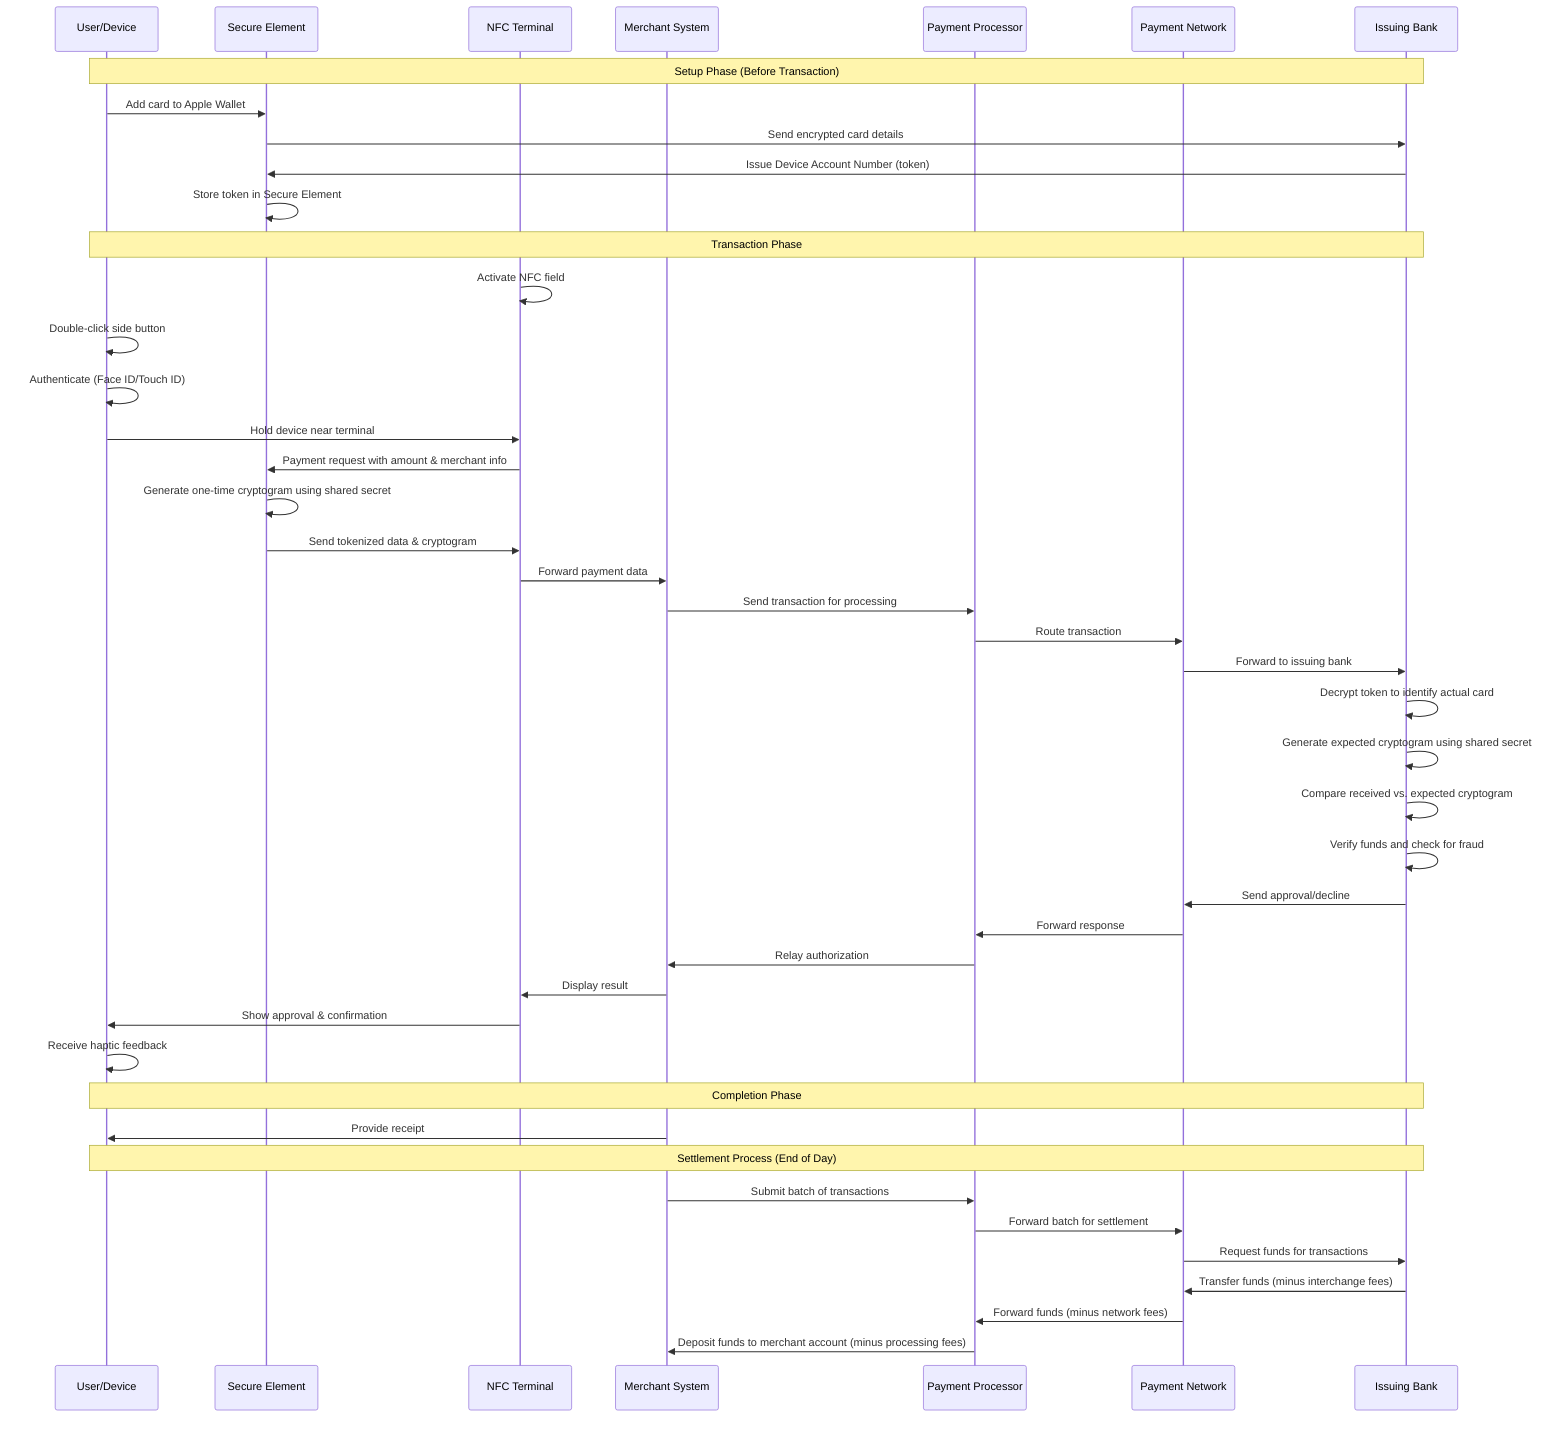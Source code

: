 sequenceDiagram
  participant U as User/Device
  participant SE as Secure Element
  participant NT as NFC Terminal
  participant M as Merchant System
  participant P as Payment Processor
  participant N as Payment Network
  participant IB as Issuing Bank

  Note over U, IB: Setup Phase (Before Transaction)
  U ->> SE: Add card to Apple Wallet
  SE ->> IB: Send encrypted card details
  IB ->> SE: Issue Device Account Number (token)
  SE ->> SE: Store token in Secure Element

  Note over U, IB: Transaction Phase
  NT ->> NT: Activate NFC field
  U ->> U: Double-click side button
  U ->> U: Authenticate (Face ID/Touch ID)
  U ->> NT: Hold device near terminal
  NT ->> SE: Payment request with amount & merchant info
  SE ->> SE: Generate one-time cryptogram using shared secret
  SE ->> NT: Send tokenized data & cryptogram
  NT ->> M: Forward payment data
  M ->> P: Send transaction for processing
  P ->> N: Route transaction
  N ->> IB: Forward to issuing bank
  IB ->> IB: Decrypt token to identify actual card
  IB ->> IB: Generate expected cryptogram using shared secret
  IB ->> IB: Compare received vs. expected cryptogram
  IB ->> IB: Verify funds and check for fraud
  IB ->> N: Send approval/decline
  N ->> P: Forward response
  P ->> M: Relay authorization
  M ->> NT: Display result
  NT ->> U: Show approval & confirmation
  U ->> U: Receive haptic feedback
  
  Note over U, IB: Completion Phase
  M ->> U: Provide receipt
  Note over U, IB: Settlement Process (End of Day)
  M ->> P: Submit batch of transactions
  P ->> N: Forward batch for settlement
  N ->> IB: Request funds for transactions
  IB ->> N: Transfer funds (minus interchange fees)
  N ->> P: Forward funds (minus network fees)
  P ->> M: Deposit funds to merchant account (minus processing fees)